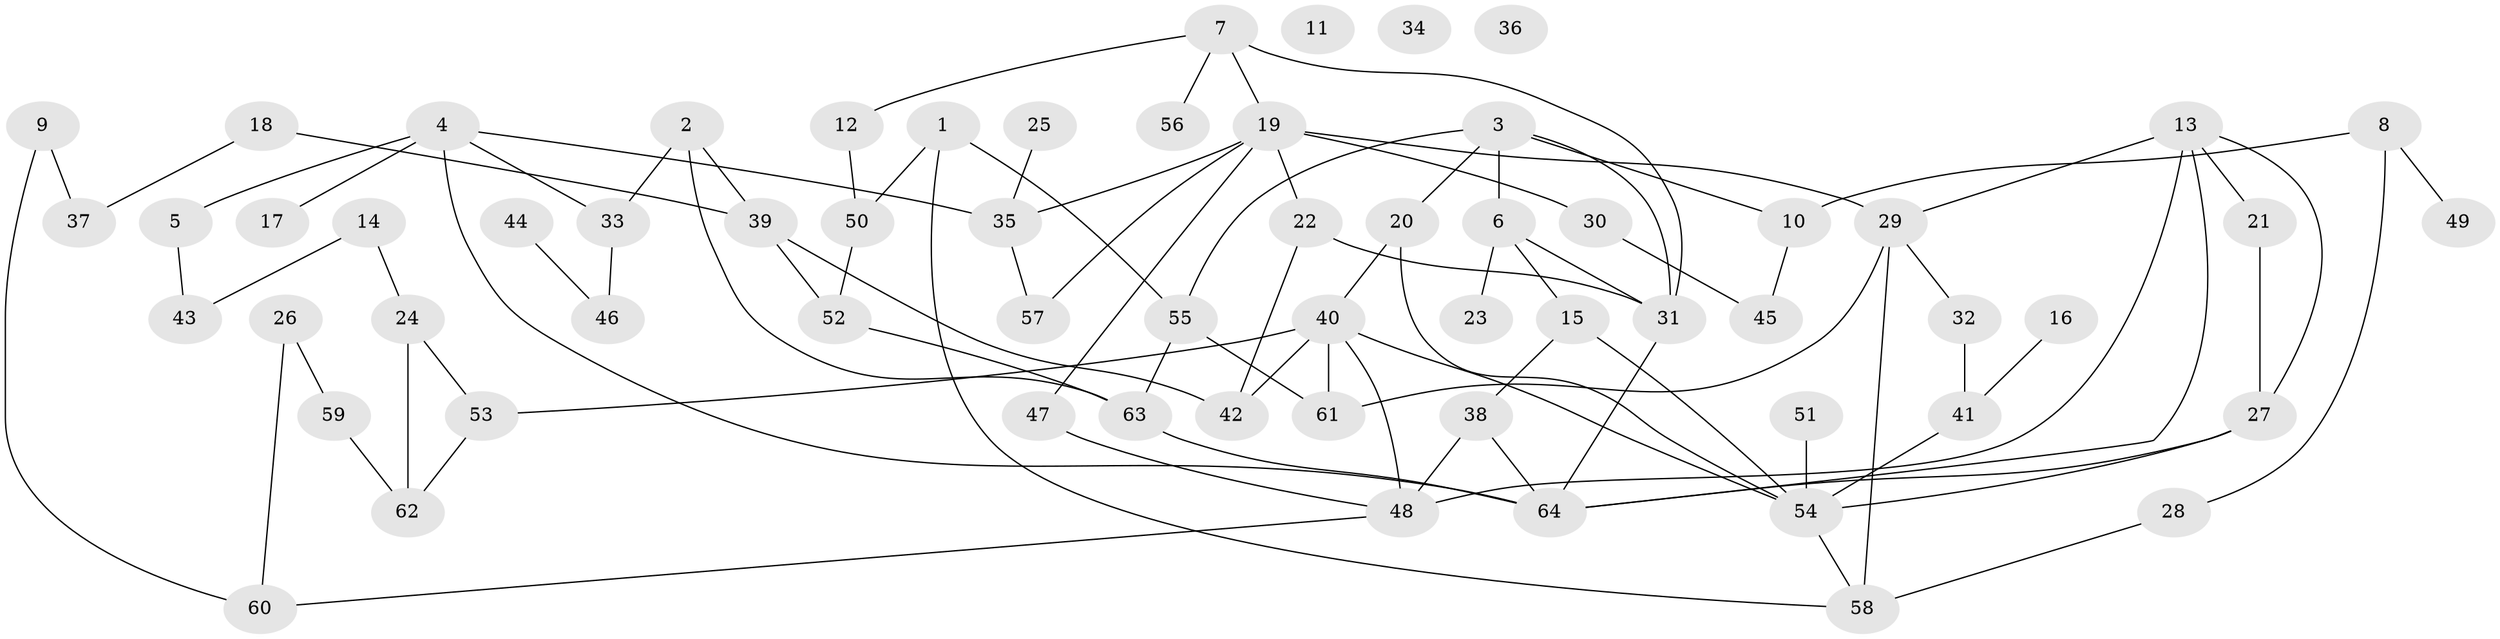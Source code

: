 // coarse degree distribution, {6: 0.023809523809523808, 11: 0.023809523809523808, 4: 0.16666666666666666, 2: 0.30952380952380953, 3: 0.23809523809523808, 10: 0.023809523809523808, 1: 0.14285714285714285, 5: 0.07142857142857142}
// Generated by graph-tools (version 1.1) at 2025/48/03/04/25 22:48:11]
// undirected, 64 vertices, 92 edges
graph export_dot {
  node [color=gray90,style=filled];
  1;
  2;
  3;
  4;
  5;
  6;
  7;
  8;
  9;
  10;
  11;
  12;
  13;
  14;
  15;
  16;
  17;
  18;
  19;
  20;
  21;
  22;
  23;
  24;
  25;
  26;
  27;
  28;
  29;
  30;
  31;
  32;
  33;
  34;
  35;
  36;
  37;
  38;
  39;
  40;
  41;
  42;
  43;
  44;
  45;
  46;
  47;
  48;
  49;
  50;
  51;
  52;
  53;
  54;
  55;
  56;
  57;
  58;
  59;
  60;
  61;
  62;
  63;
  64;
  1 -- 50;
  1 -- 55;
  1 -- 58;
  2 -- 33;
  2 -- 39;
  2 -- 63;
  3 -- 6;
  3 -- 10;
  3 -- 20;
  3 -- 31;
  3 -- 55;
  4 -- 5;
  4 -- 17;
  4 -- 33;
  4 -- 35;
  4 -- 64;
  5 -- 43;
  6 -- 15;
  6 -- 23;
  6 -- 31;
  7 -- 12;
  7 -- 19;
  7 -- 31;
  7 -- 56;
  8 -- 10;
  8 -- 28;
  8 -- 49;
  9 -- 37;
  9 -- 60;
  10 -- 45;
  12 -- 50;
  13 -- 21;
  13 -- 27;
  13 -- 29;
  13 -- 48;
  13 -- 64;
  14 -- 24;
  14 -- 43;
  15 -- 38;
  15 -- 54;
  16 -- 41;
  18 -- 37;
  18 -- 39;
  19 -- 22;
  19 -- 29;
  19 -- 30;
  19 -- 35;
  19 -- 47;
  19 -- 57;
  20 -- 40;
  20 -- 54;
  21 -- 27;
  22 -- 31;
  22 -- 42;
  24 -- 53;
  24 -- 62;
  25 -- 35;
  26 -- 59;
  26 -- 60;
  27 -- 54;
  27 -- 64;
  28 -- 58;
  29 -- 32;
  29 -- 58;
  29 -- 61;
  30 -- 45;
  31 -- 64;
  32 -- 41;
  33 -- 46;
  35 -- 57;
  38 -- 48;
  38 -- 64;
  39 -- 42;
  39 -- 52;
  40 -- 42;
  40 -- 48;
  40 -- 53;
  40 -- 54;
  40 -- 61;
  41 -- 54;
  44 -- 46;
  47 -- 48;
  48 -- 60;
  50 -- 52;
  51 -- 54;
  52 -- 63;
  53 -- 62;
  54 -- 58;
  55 -- 61;
  55 -- 63;
  59 -- 62;
  63 -- 64;
}
